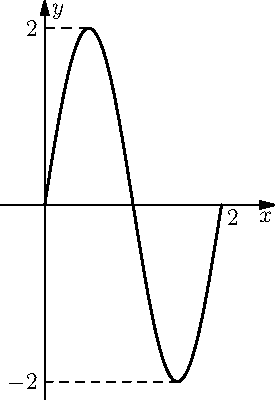 size(200);
import graph;
real f(real x){return 2*sin(pi*x);}
draw(graph(f,0,2),linewidth(1));
draw((0.5,2)--(0,2),dashed);
draw((1.5,-2)--(0,-2),dashed);
label("$2$",2,SE);
label("$2$",(0,2),W);
label("$-2$",(0,-2),W);
xlimits(-0.5,2.5);
ylimits(-2.2,2.2);
xaxis("$x$",Arrow());
yaxis(Label("$y$",align=E),Arrow());
